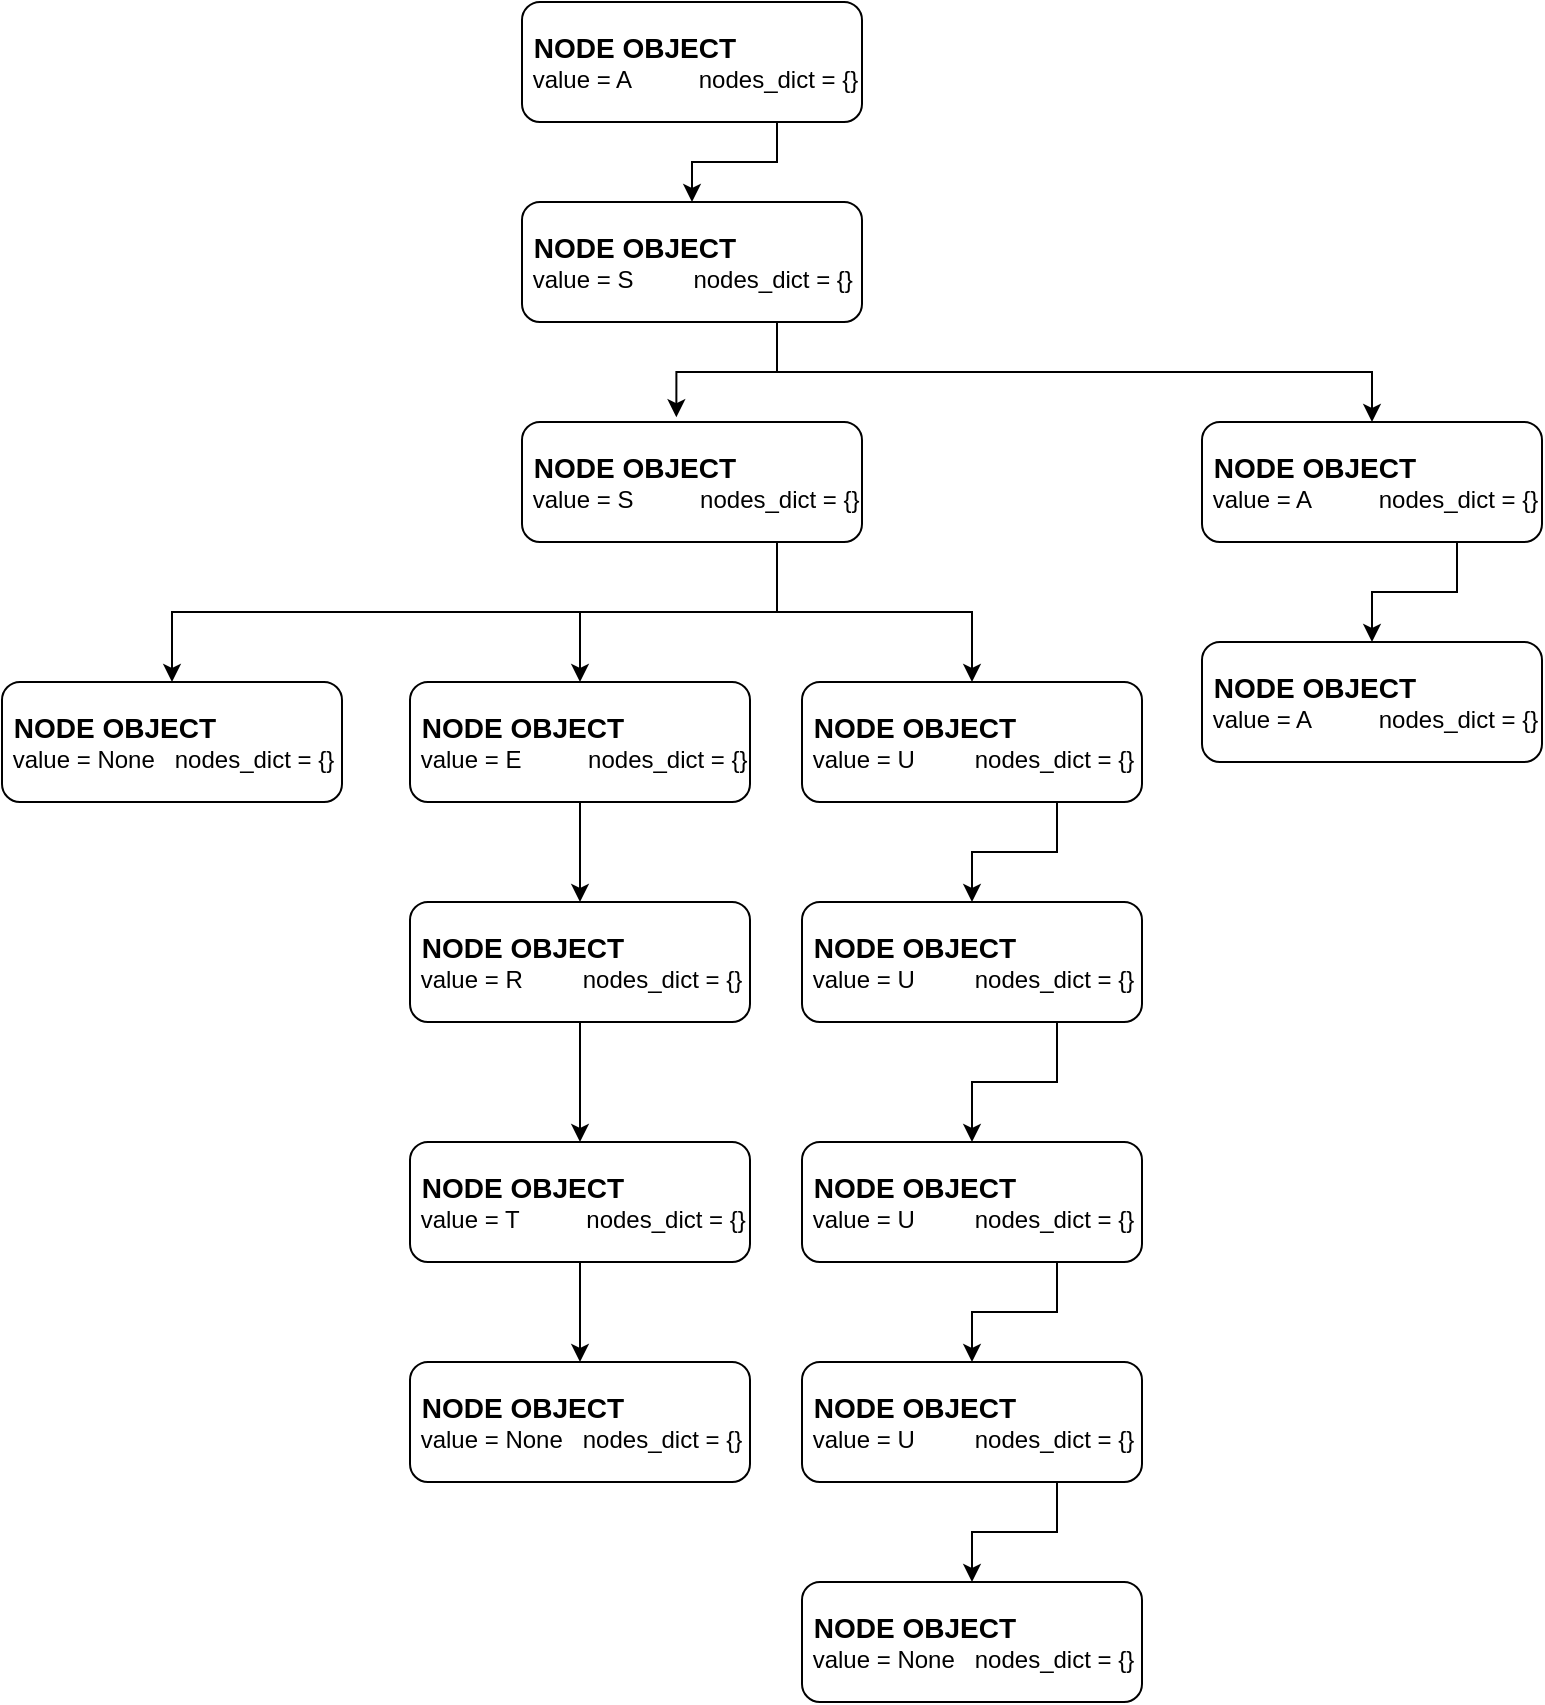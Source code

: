<mxfile version="15.4.0" type="device"><diagram id="7QFmaoysAsbAKOQWQgvO" name="Strona-1"><mxGraphModel dx="1422" dy="952" grid="1" gridSize="10" guides="1" tooltips="1" connect="1" arrows="1" fold="1" page="1" pageScale="1" pageWidth="827" pageHeight="1169" math="0" shadow="0"><root><mxCell id="0"/><mxCell id="1" parent="0"/><mxCell id="GJIjl68UKvfnVPU5c0jC-38" style="edgeStyle=orthogonalEdgeStyle;rounded=0;orthogonalLoop=1;jettySize=auto;html=1;exitX=0.75;exitY=1;exitDx=0;exitDy=0;entryX=0.5;entryY=0;entryDx=0;entryDy=0;" edge="1" parent="1" source="GJIjl68UKvfnVPU5c0jC-1" target="GJIjl68UKvfnVPU5c0jC-35"><mxGeometry relative="1" as="geometry"/></mxCell><mxCell id="GJIjl68UKvfnVPU5c0jC-1" value="&lt;font size=&quot;1&quot;&gt;&lt;b style=&quot;font-size: 14px&quot;&gt;&amp;nbsp;NODE OBJECT&lt;/b&gt;&lt;/font&gt;&lt;br style=&quot;font-size: 20px&quot;&gt;&amp;nbsp;value = A&amp;nbsp; &amp;nbsp; &amp;nbsp; &amp;nbsp; &amp;nbsp;&amp;nbsp;nodes_dict = {}" style="rounded=1;whiteSpace=wrap;html=1;align=left;" vertex="1" parent="1"><mxGeometry x="300" y="80" width="170" height="60" as="geometry"/></mxCell><mxCell id="GJIjl68UKvfnVPU5c0jC-37" style="edgeStyle=orthogonalEdgeStyle;rounded=0;orthogonalLoop=1;jettySize=auto;html=1;exitX=0.75;exitY=1;exitDx=0;exitDy=0;entryX=0.454;entryY=-0.04;entryDx=0;entryDy=0;entryPerimeter=0;" edge="1" parent="1" source="GJIjl68UKvfnVPU5c0jC-35" target="GJIjl68UKvfnVPU5c0jC-36"><mxGeometry relative="1" as="geometry"/></mxCell><mxCell id="GJIjl68UKvfnVPU5c0jC-40" style="edgeStyle=orthogonalEdgeStyle;rounded=0;orthogonalLoop=1;jettySize=auto;html=1;exitX=0.75;exitY=1;exitDx=0;exitDy=0;" edge="1" parent="1" source="GJIjl68UKvfnVPU5c0jC-35" target="GJIjl68UKvfnVPU5c0jC-39"><mxGeometry relative="1" as="geometry"/></mxCell><mxCell id="GJIjl68UKvfnVPU5c0jC-35" value="&lt;font size=&quot;1&quot;&gt;&lt;b style=&quot;font-size: 14px&quot;&gt;&amp;nbsp;NODE OBJECT&lt;/b&gt;&lt;/font&gt;&lt;br style=&quot;font-size: 20px&quot;&gt;&amp;nbsp;value = S&amp;nbsp; &amp;nbsp; &amp;nbsp; &amp;nbsp; &amp;nbsp;nodes_dict = {}" style="rounded=1;whiteSpace=wrap;html=1;align=left;" vertex="1" parent="1"><mxGeometry x="300" y="180" width="170" height="60" as="geometry"/></mxCell><mxCell id="GJIjl68UKvfnVPU5c0jC-47" style="edgeStyle=orthogonalEdgeStyle;rounded=0;orthogonalLoop=1;jettySize=auto;html=1;exitX=0.75;exitY=1;exitDx=0;exitDy=0;" edge="1" parent="1" source="GJIjl68UKvfnVPU5c0jC-36" target="GJIjl68UKvfnVPU5c0jC-43"><mxGeometry relative="1" as="geometry"/></mxCell><mxCell id="GJIjl68UKvfnVPU5c0jC-48" style="edgeStyle=orthogonalEdgeStyle;rounded=0;orthogonalLoop=1;jettySize=auto;html=1;exitX=0.75;exitY=1;exitDx=0;exitDy=0;entryX=0.5;entryY=0;entryDx=0;entryDy=0;" edge="1" parent="1" source="GJIjl68UKvfnVPU5c0jC-36" target="GJIjl68UKvfnVPU5c0jC-44"><mxGeometry relative="1" as="geometry"/></mxCell><mxCell id="GJIjl68UKvfnVPU5c0jC-49" style="edgeStyle=orthogonalEdgeStyle;rounded=0;orthogonalLoop=1;jettySize=auto;html=1;exitX=0.75;exitY=1;exitDx=0;exitDy=0;" edge="1" parent="1" source="GJIjl68UKvfnVPU5c0jC-36" target="GJIjl68UKvfnVPU5c0jC-45"><mxGeometry relative="1" as="geometry"/></mxCell><mxCell id="GJIjl68UKvfnVPU5c0jC-36" value="&lt;font size=&quot;1&quot;&gt;&lt;b style=&quot;font-size: 14px&quot;&gt;&amp;nbsp;NODE OBJECT&lt;/b&gt;&lt;/font&gt;&lt;br style=&quot;font-size: 20px&quot;&gt;&amp;nbsp;value = S&amp;nbsp; &amp;nbsp; &amp;nbsp; &amp;nbsp; &amp;nbsp; nodes_dict = {}" style="rounded=1;whiteSpace=wrap;html=1;align=left;" vertex="1" parent="1"><mxGeometry x="300" y="290" width="170" height="60" as="geometry"/></mxCell><mxCell id="GJIjl68UKvfnVPU5c0jC-42" style="edgeStyle=orthogonalEdgeStyle;rounded=0;orthogonalLoop=1;jettySize=auto;html=1;exitX=0.75;exitY=1;exitDx=0;exitDy=0;entryX=0.5;entryY=0;entryDx=0;entryDy=0;" edge="1" parent="1" source="GJIjl68UKvfnVPU5c0jC-39" target="GJIjl68UKvfnVPU5c0jC-41"><mxGeometry relative="1" as="geometry"/></mxCell><mxCell id="GJIjl68UKvfnVPU5c0jC-39" value="&lt;font size=&quot;1&quot;&gt;&lt;b style=&quot;font-size: 14px&quot;&gt;&amp;nbsp;NODE OBJECT&lt;/b&gt;&lt;/font&gt;&lt;br style=&quot;font-size: 20px&quot;&gt;&amp;nbsp;value = A&amp;nbsp; &amp;nbsp; &amp;nbsp; &amp;nbsp; &amp;nbsp;&amp;nbsp;nodes_dict = {}" style="rounded=1;whiteSpace=wrap;html=1;align=left;" vertex="1" parent="1"><mxGeometry x="640" y="290" width="170" height="60" as="geometry"/></mxCell><mxCell id="GJIjl68UKvfnVPU5c0jC-41" value="&lt;font size=&quot;1&quot;&gt;&lt;b style=&quot;font-size: 14px&quot;&gt;&amp;nbsp;NODE OBJECT&lt;/b&gt;&lt;/font&gt;&lt;br style=&quot;font-size: 20px&quot;&gt;&amp;nbsp;value = A&amp;nbsp; &amp;nbsp; &amp;nbsp; &amp;nbsp; &amp;nbsp;&amp;nbsp;nodes_dict = {}" style="rounded=1;whiteSpace=wrap;html=1;align=left;" vertex="1" parent="1"><mxGeometry x="640" y="400" width="170" height="60" as="geometry"/></mxCell><mxCell id="GJIjl68UKvfnVPU5c0jC-43" value="&lt;font size=&quot;1&quot;&gt;&lt;b style=&quot;font-size: 14px&quot;&gt;&amp;nbsp;NODE OBJECT&lt;/b&gt;&lt;/font&gt;&lt;br style=&quot;font-size: 20px&quot;&gt;&amp;nbsp;value = None&amp;nbsp; &amp;nbsp;nodes_dict = {}" style="rounded=1;whiteSpace=wrap;html=1;align=left;" vertex="1" parent="1"><mxGeometry x="40" y="420" width="170" height="60" as="geometry"/></mxCell><mxCell id="GJIjl68UKvfnVPU5c0jC-53" style="edgeStyle=orthogonalEdgeStyle;rounded=0;orthogonalLoop=1;jettySize=auto;html=1;exitX=0.5;exitY=1;exitDx=0;exitDy=0;entryX=0.5;entryY=0;entryDx=0;entryDy=0;" edge="1" parent="1" source="GJIjl68UKvfnVPU5c0jC-44" target="GJIjl68UKvfnVPU5c0jC-50"><mxGeometry relative="1" as="geometry"/></mxCell><mxCell id="GJIjl68UKvfnVPU5c0jC-44" value="&lt;font size=&quot;1&quot;&gt;&lt;b style=&quot;font-size: 14px&quot;&gt;&amp;nbsp;NODE OBJECT&lt;/b&gt;&lt;/font&gt;&lt;br style=&quot;font-size: 20px&quot;&gt;&amp;nbsp;value = E&amp;nbsp; &amp;nbsp; &amp;nbsp; &amp;nbsp; &amp;nbsp; nodes_dict = {}" style="rounded=1;whiteSpace=wrap;html=1;align=left;" vertex="1" parent="1"><mxGeometry x="244" y="420" width="170" height="60" as="geometry"/></mxCell><mxCell id="GJIjl68UKvfnVPU5c0jC-60" style="edgeStyle=orthogonalEdgeStyle;rounded=0;orthogonalLoop=1;jettySize=auto;html=1;exitX=0.75;exitY=1;exitDx=0;exitDy=0;entryX=0.5;entryY=0;entryDx=0;entryDy=0;" edge="1" parent="1" source="GJIjl68UKvfnVPU5c0jC-45" target="GJIjl68UKvfnVPU5c0jC-56"><mxGeometry relative="1" as="geometry"/></mxCell><mxCell id="GJIjl68UKvfnVPU5c0jC-45" value="&lt;font size=&quot;1&quot;&gt;&lt;b style=&quot;font-size: 14px&quot;&gt;&amp;nbsp;NODE OBJECT&lt;/b&gt;&lt;/font&gt;&lt;br style=&quot;font-size: 20px&quot;&gt;&amp;nbsp;value = U&amp;nbsp; &amp;nbsp; &amp;nbsp; &amp;nbsp; &amp;nbsp;nodes_dict = {}" style="rounded=1;whiteSpace=wrap;html=1;align=left;" vertex="1" parent="1"><mxGeometry x="440" y="420" width="170" height="60" as="geometry"/></mxCell><mxCell id="GJIjl68UKvfnVPU5c0jC-54" style="edgeStyle=orthogonalEdgeStyle;rounded=0;orthogonalLoop=1;jettySize=auto;html=1;exitX=0.5;exitY=1;exitDx=0;exitDy=0;entryX=0.5;entryY=0;entryDx=0;entryDy=0;" edge="1" parent="1" source="GJIjl68UKvfnVPU5c0jC-50" target="GJIjl68UKvfnVPU5c0jC-51"><mxGeometry relative="1" as="geometry"/></mxCell><mxCell id="GJIjl68UKvfnVPU5c0jC-50" value="&lt;font size=&quot;1&quot;&gt;&lt;b style=&quot;font-size: 14px&quot;&gt;&amp;nbsp;NODE OBJECT&lt;/b&gt;&lt;/font&gt;&lt;br style=&quot;font-size: 20px&quot;&gt;&amp;nbsp;value = R&amp;nbsp; &amp;nbsp; &amp;nbsp; &amp;nbsp; &amp;nbsp;nodes_dict = {}" style="rounded=1;whiteSpace=wrap;html=1;align=left;" vertex="1" parent="1"><mxGeometry x="244" y="530" width="170" height="60" as="geometry"/></mxCell><mxCell id="GJIjl68UKvfnVPU5c0jC-55" style="edgeStyle=orthogonalEdgeStyle;rounded=0;orthogonalLoop=1;jettySize=auto;html=1;exitX=0.5;exitY=1;exitDx=0;exitDy=0;entryX=0.5;entryY=0;entryDx=0;entryDy=0;" edge="1" parent="1" source="GJIjl68UKvfnVPU5c0jC-51" target="GJIjl68UKvfnVPU5c0jC-52"><mxGeometry relative="1" as="geometry"/></mxCell><mxCell id="GJIjl68UKvfnVPU5c0jC-51" value="&lt;font size=&quot;1&quot;&gt;&lt;b style=&quot;font-size: 14px&quot;&gt;&amp;nbsp;NODE OBJECT&lt;/b&gt;&lt;/font&gt;&lt;br style=&quot;font-size: 20px&quot;&gt;&amp;nbsp;value = T&amp;nbsp; &amp;nbsp; &amp;nbsp; &amp;nbsp; &amp;nbsp; nodes_dict = {}" style="rounded=1;whiteSpace=wrap;html=1;align=left;" vertex="1" parent="1"><mxGeometry x="244" y="650" width="170" height="60" as="geometry"/></mxCell><mxCell id="GJIjl68UKvfnVPU5c0jC-52" value="&lt;font size=&quot;1&quot;&gt;&lt;b style=&quot;font-size: 14px&quot;&gt;&amp;nbsp;NODE OBJECT&lt;/b&gt;&lt;/font&gt;&lt;br style=&quot;font-size: 20px&quot;&gt;&amp;nbsp;value = None&amp;nbsp; &amp;nbsp;nodes_dict = {}" style="rounded=1;whiteSpace=wrap;html=1;align=left;" vertex="1" parent="1"><mxGeometry x="244" y="760" width="170" height="60" as="geometry"/></mxCell><mxCell id="GJIjl68UKvfnVPU5c0jC-61" style="edgeStyle=orthogonalEdgeStyle;rounded=0;orthogonalLoop=1;jettySize=auto;html=1;exitX=0.75;exitY=1;exitDx=0;exitDy=0;" edge="1" parent="1" source="GJIjl68UKvfnVPU5c0jC-56" target="GJIjl68UKvfnVPU5c0jC-57"><mxGeometry relative="1" as="geometry"/></mxCell><mxCell id="GJIjl68UKvfnVPU5c0jC-56" value="&lt;font size=&quot;1&quot;&gt;&lt;b style=&quot;font-size: 14px&quot;&gt;&amp;nbsp;NODE OBJECT&lt;/b&gt;&lt;/font&gt;&lt;br style=&quot;font-size: 20px&quot;&gt;&amp;nbsp;value = U&amp;nbsp; &amp;nbsp; &amp;nbsp; &amp;nbsp; &amp;nbsp;nodes_dict = {}" style="rounded=1;whiteSpace=wrap;html=1;align=left;" vertex="1" parent="1"><mxGeometry x="440" y="530" width="170" height="60" as="geometry"/></mxCell><mxCell id="GJIjl68UKvfnVPU5c0jC-62" style="edgeStyle=orthogonalEdgeStyle;rounded=0;orthogonalLoop=1;jettySize=auto;html=1;exitX=0.75;exitY=1;exitDx=0;exitDy=0;entryX=0.5;entryY=0;entryDx=0;entryDy=0;" edge="1" parent="1" source="GJIjl68UKvfnVPU5c0jC-57" target="GJIjl68UKvfnVPU5c0jC-58"><mxGeometry relative="1" as="geometry"/></mxCell><mxCell id="GJIjl68UKvfnVPU5c0jC-57" value="&lt;font size=&quot;1&quot;&gt;&lt;b style=&quot;font-size: 14px&quot;&gt;&amp;nbsp;NODE OBJECT&lt;/b&gt;&lt;/font&gt;&lt;br style=&quot;font-size: 20px&quot;&gt;&amp;nbsp;value = U&amp;nbsp; &amp;nbsp; &amp;nbsp; &amp;nbsp; &amp;nbsp;nodes_dict = {}" style="rounded=1;whiteSpace=wrap;html=1;align=left;" vertex="1" parent="1"><mxGeometry x="440" y="650" width="170" height="60" as="geometry"/></mxCell><mxCell id="GJIjl68UKvfnVPU5c0jC-63" style="edgeStyle=orthogonalEdgeStyle;rounded=0;orthogonalLoop=1;jettySize=auto;html=1;exitX=0.75;exitY=1;exitDx=0;exitDy=0;entryX=0.5;entryY=0;entryDx=0;entryDy=0;" edge="1" parent="1" source="GJIjl68UKvfnVPU5c0jC-58" target="GJIjl68UKvfnVPU5c0jC-59"><mxGeometry relative="1" as="geometry"/></mxCell><mxCell id="GJIjl68UKvfnVPU5c0jC-58" value="&lt;font size=&quot;1&quot;&gt;&lt;b style=&quot;font-size: 14px&quot;&gt;&amp;nbsp;NODE OBJECT&lt;/b&gt;&lt;/font&gt;&lt;br style=&quot;font-size: 20px&quot;&gt;&amp;nbsp;value = U&amp;nbsp; &amp;nbsp; &amp;nbsp; &amp;nbsp; &amp;nbsp;nodes_dict = {}" style="rounded=1;whiteSpace=wrap;html=1;align=left;" vertex="1" parent="1"><mxGeometry x="440" y="760" width="170" height="60" as="geometry"/></mxCell><mxCell id="GJIjl68UKvfnVPU5c0jC-59" value="&lt;font size=&quot;1&quot;&gt;&lt;b style=&quot;font-size: 14px&quot;&gt;&amp;nbsp;NODE OBJECT&lt;/b&gt;&lt;/font&gt;&lt;br style=&quot;font-size: 20px&quot;&gt;&amp;nbsp;value = None&amp;nbsp; &amp;nbsp;nodes_dict = {}" style="rounded=1;whiteSpace=wrap;html=1;align=left;" vertex="1" parent="1"><mxGeometry x="440" y="870" width="170" height="60" as="geometry"/></mxCell></root></mxGraphModel></diagram></mxfile>